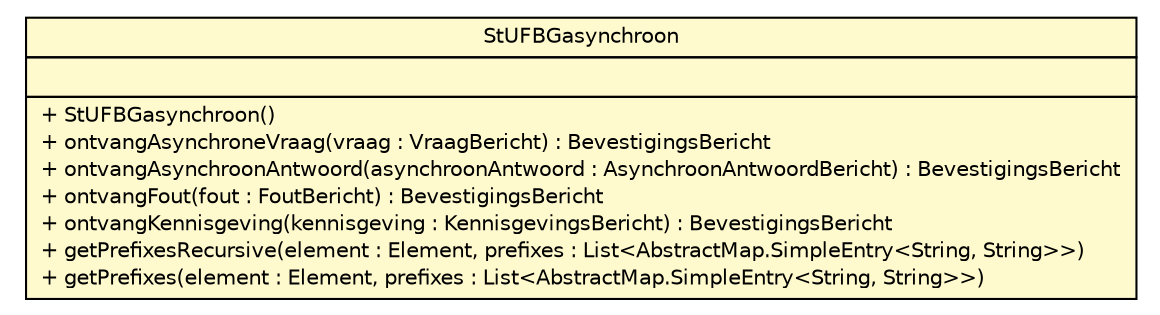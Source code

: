 #!/usr/local/bin/dot
#
# Class diagram 
# Generated by UMLGraph version R5_6-24-gf6e263 (http://www.umlgraph.org/)
#

digraph G {
	edge [fontname="Helvetica",fontsize=10,labelfontname="Helvetica",labelfontsize=10];
	node [fontname="Helvetica",fontsize=10,shape=plaintext];
	nodesep=0.25;
	ranksep=0.5;
	// nl.b3p.brmo.stufbg204.StUFBGasynchroon
	c196845 [label=<<table title="nl.b3p.brmo.stufbg204.StUFBGasynchroon" border="0" cellborder="1" cellspacing="0" cellpadding="2" port="p" bgcolor="lemonChiffon" href="./StUFBGasynchroon.html">
		<tr><td><table border="0" cellspacing="0" cellpadding="1">
<tr><td align="center" balign="center"> StUFBGasynchroon </td></tr>
		</table></td></tr>
		<tr><td><table border="0" cellspacing="0" cellpadding="1">
<tr><td align="left" balign="left">  </td></tr>
		</table></td></tr>
		<tr><td><table border="0" cellspacing="0" cellpadding="1">
<tr><td align="left" balign="left"> + StUFBGasynchroon() </td></tr>
<tr><td align="left" balign="left"> + ontvangAsynchroneVraag(vraag : VraagBericht) : BevestigingsBericht </td></tr>
<tr><td align="left" balign="left"> + ontvangAsynchroonAntwoord(asynchroonAntwoord : AsynchroonAntwoordBericht) : BevestigingsBericht </td></tr>
<tr><td align="left" balign="left"> + ontvangFout(fout : FoutBericht) : BevestigingsBericht </td></tr>
<tr><td align="left" balign="left"> + ontvangKennisgeving(kennisgeving : KennisgevingsBericht) : BevestigingsBericht </td></tr>
<tr><td align="left" balign="left"> + getPrefixesRecursive(element : Element, prefixes : List&lt;AbstractMap.SimpleEntry&lt;String, String&gt;&gt;) </td></tr>
<tr><td align="left" balign="left"> + getPrefixes(element : Element, prefixes : List&lt;AbstractMap.SimpleEntry&lt;String, String&gt;&gt;) </td></tr>
		</table></td></tr>
		</table>>, URL="./StUFBGasynchroon.html", fontname="Helvetica", fontcolor="black", fontsize=10.0];
}

